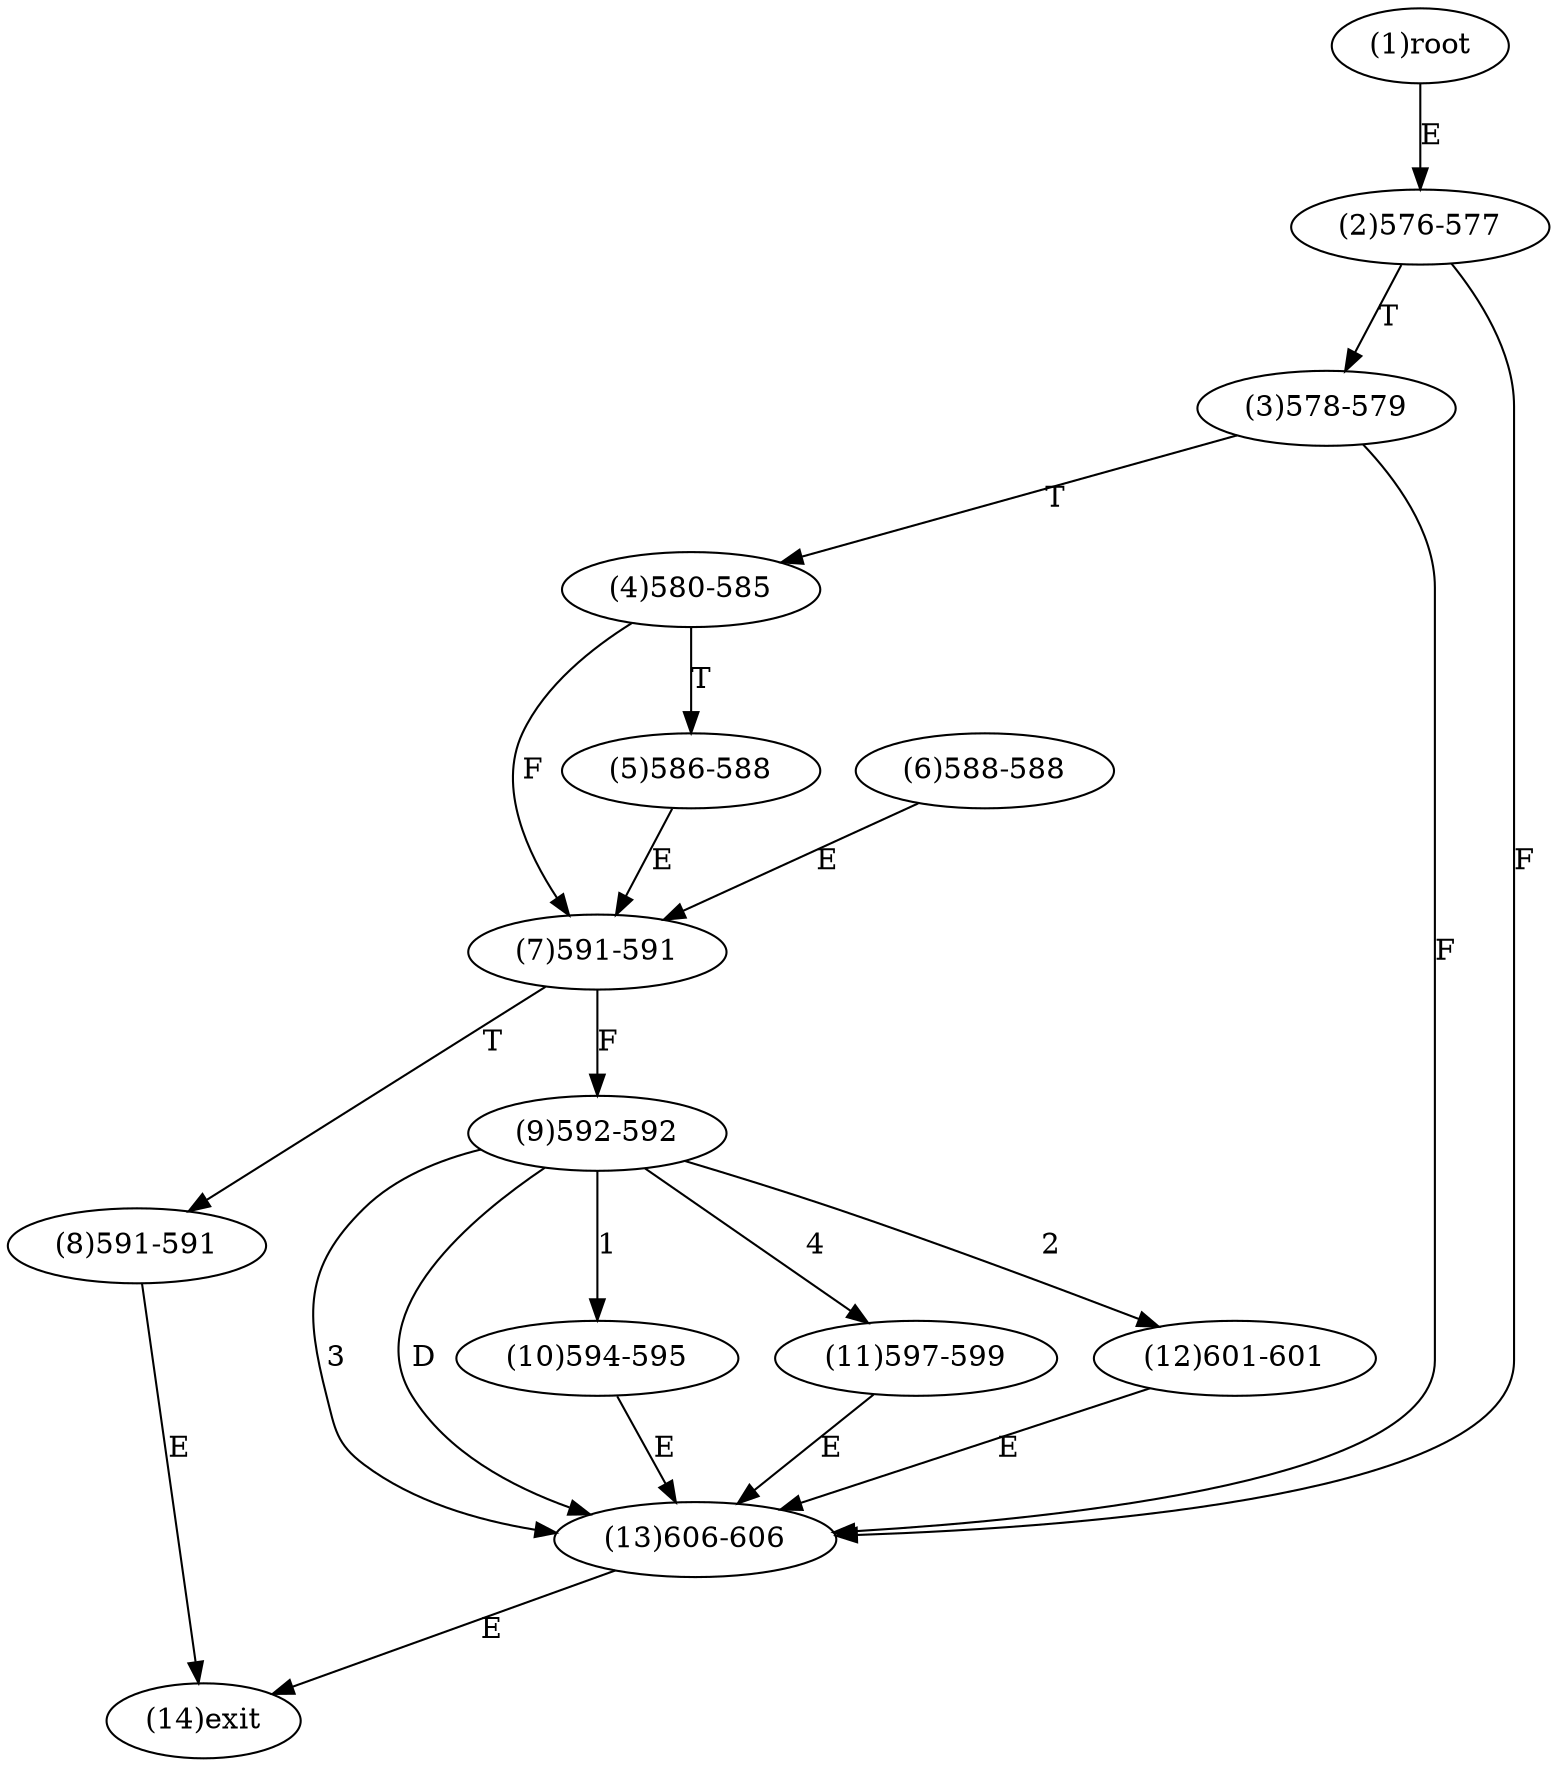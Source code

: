 digraph "" { 
1[ label="(1)root"];
2[ label="(2)576-577"];
3[ label="(3)578-579"];
4[ label="(4)580-585"];
5[ label="(5)586-588"];
6[ label="(6)588-588"];
7[ label="(7)591-591"];
8[ label="(8)591-591"];
9[ label="(9)592-592"];
10[ label="(10)594-595"];
11[ label="(11)597-599"];
12[ label="(12)601-601"];
13[ label="(13)606-606"];
14[ label="(14)exit"];
1->2[ label="E"];
2->13[ label="F"];
2->3[ label="T"];
3->13[ label="F"];
3->4[ label="T"];
4->7[ label="F"];
4->5[ label="T"];
5->7[ label="E"];
6->7[ label="E"];
7->9[ label="F"];
7->8[ label="T"];
8->14[ label="E"];
9->10[ label="1"];
9->12[ label="2"];
9->13[ label="3"];
9->11[ label="4"];
9->13[ label="D"];
10->13[ label="E"];
11->13[ label="E"];
12->13[ label="E"];
13->14[ label="E"];
}